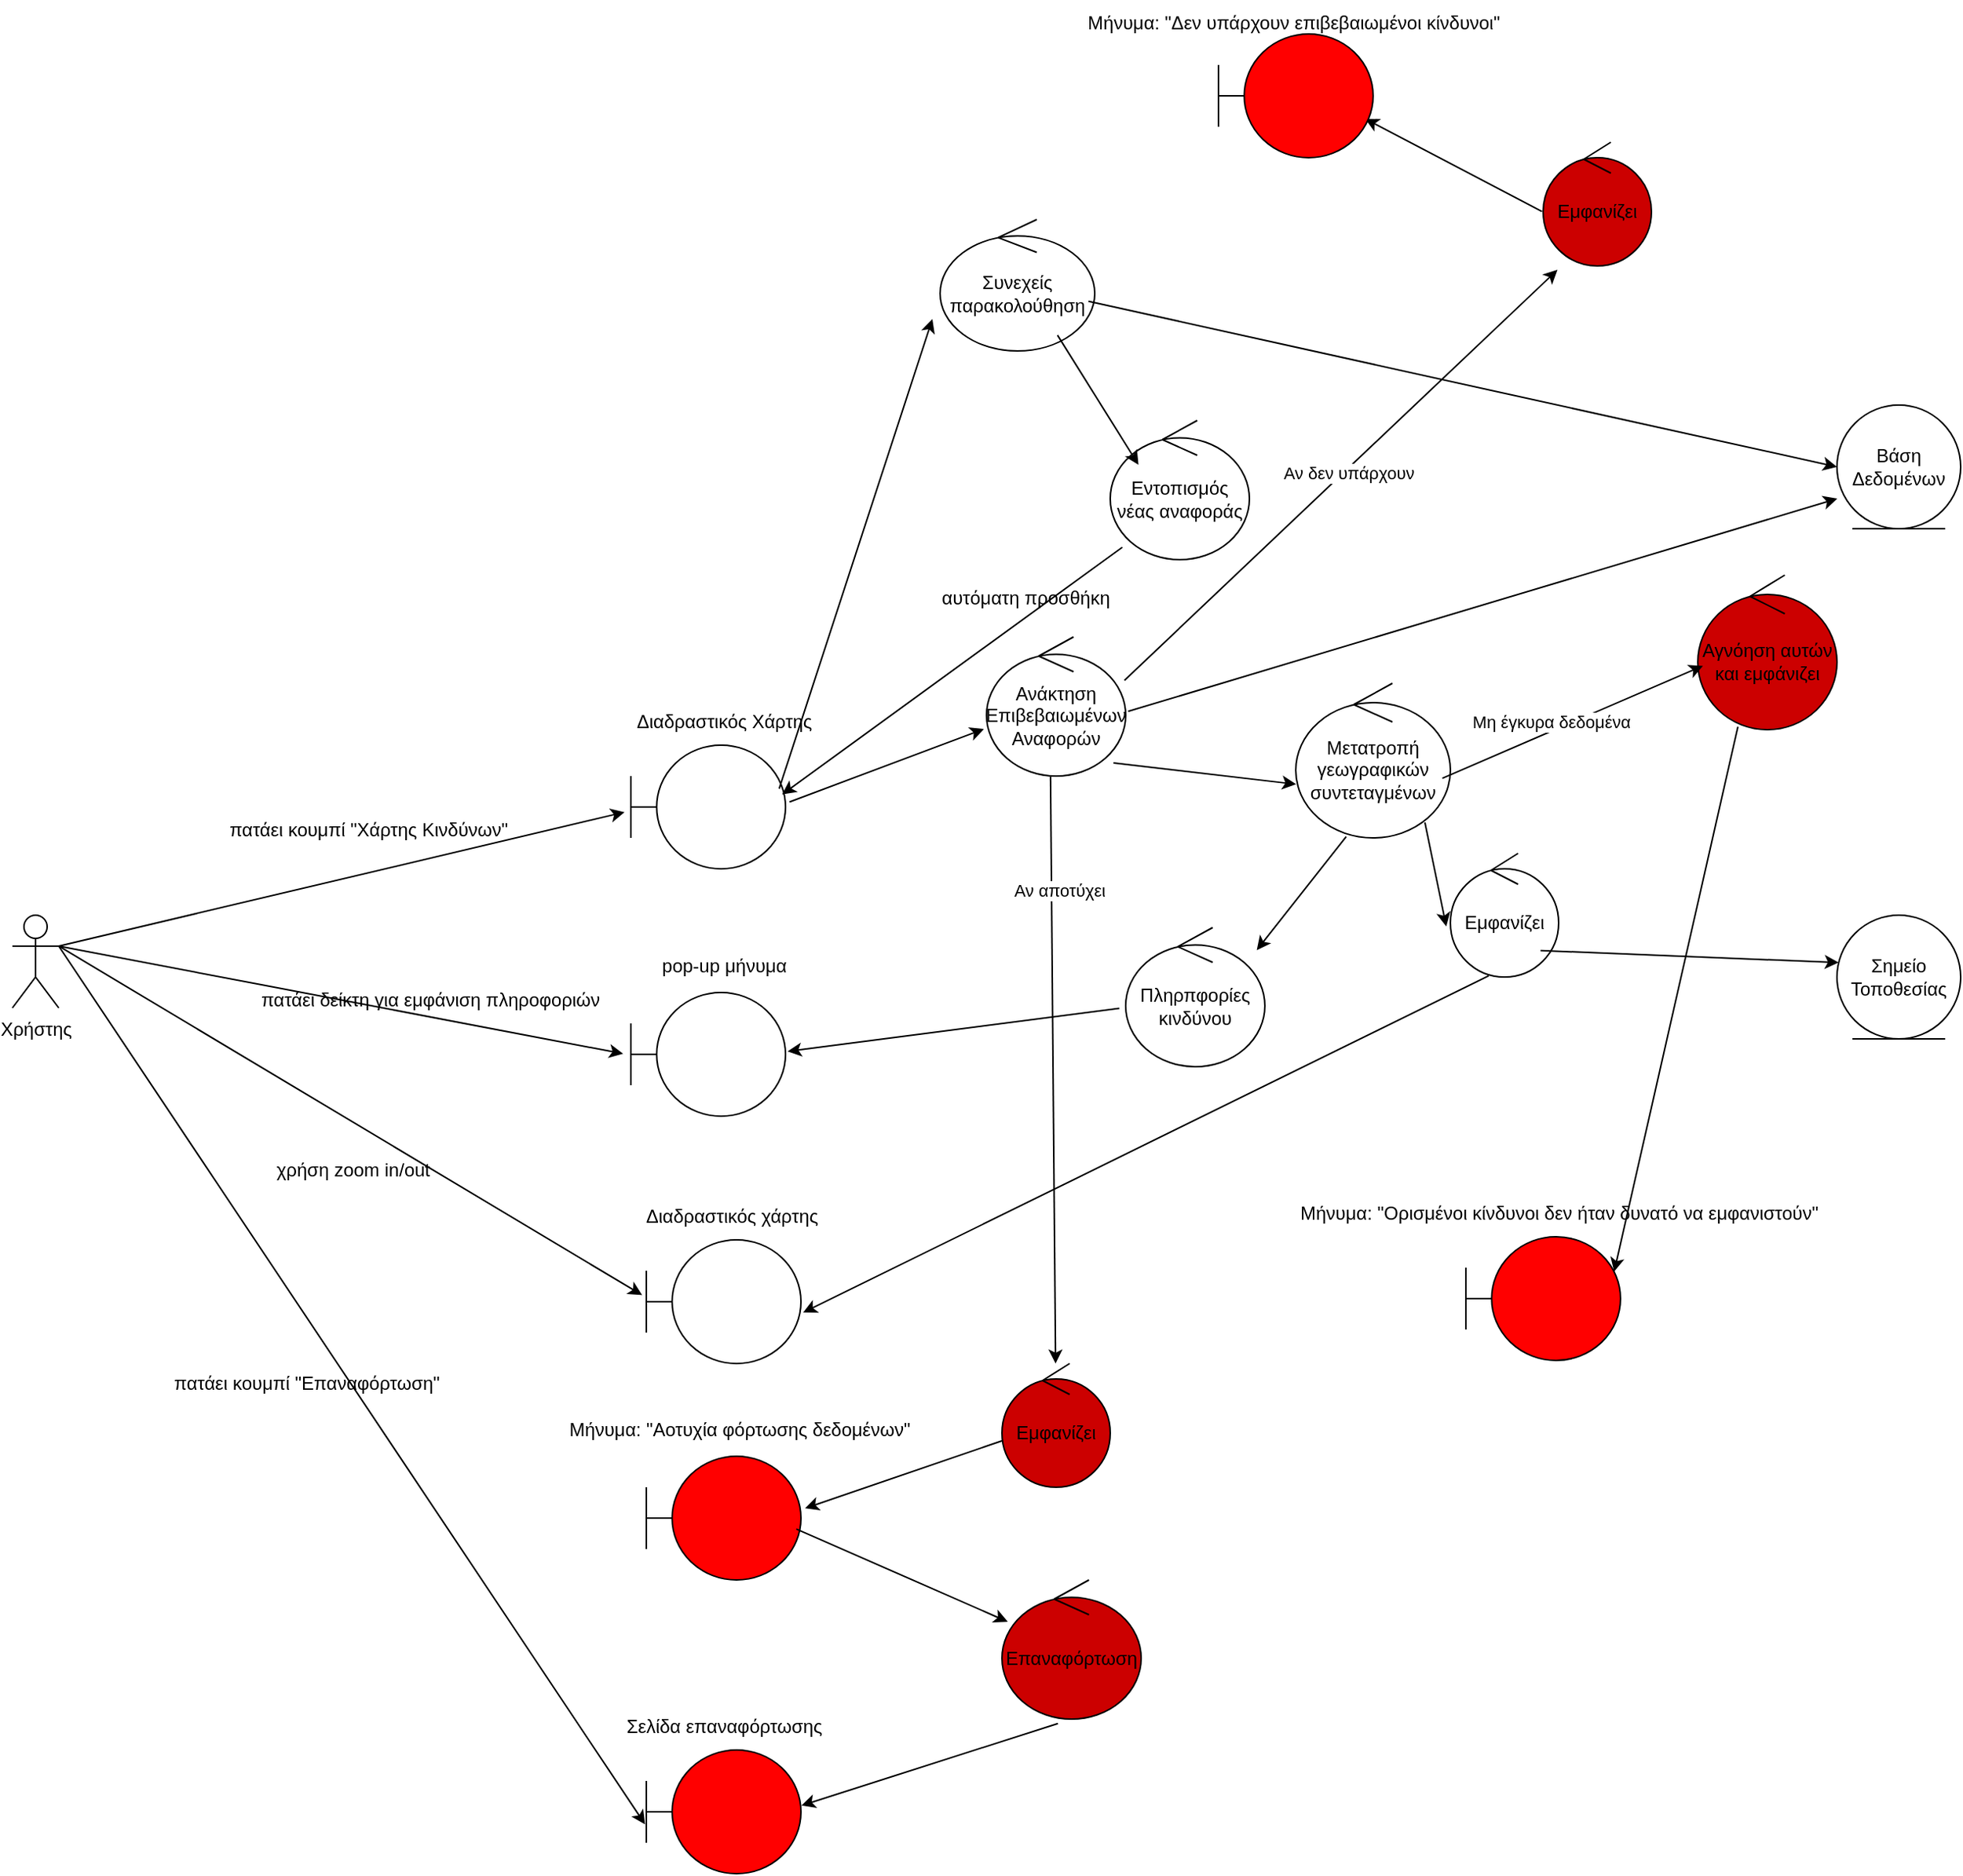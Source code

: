 <mxfile version="26.2.2">
  <diagram name="Page-1" id="DZ2-qbGsNJHbf15QW9-8">
    <mxGraphModel dx="1751" dy="1164" grid="1" gridSize="10" guides="1" tooltips="1" connect="1" arrows="1" fold="1" page="1" pageScale="1" pageWidth="850" pageHeight="1100" math="0" shadow="0">
      <root>
        <mxCell id="0" />
        <mxCell id="1" parent="0" />
        <mxCell id="DHLggBCVV95IMQuokOoR-1" value="Χρήστης" style="shape=umlActor;verticalLabelPosition=bottom;verticalAlign=top;html=1;" vertex="1" parent="1">
          <mxGeometry x="440" y="882" width="30" height="60" as="geometry" />
        </mxCell>
        <mxCell id="DHLggBCVV95IMQuokOoR-2" value="" style="shape=umlBoundary;whiteSpace=wrap;html=1;" vertex="1" parent="1">
          <mxGeometry x="840" y="772" width="100" height="80" as="geometry" />
        </mxCell>
        <mxCell id="DHLggBCVV95IMQuokOoR-3" value="πατάει κουμπί &quot;Χάρτης Κινδύνων&quot;" style="text;html=1;align=center;verticalAlign=middle;resizable=0;points=[];autosize=1;strokeColor=none;fillColor=none;" vertex="1" parent="1">
          <mxGeometry x="570" y="812" width="200" height="30" as="geometry" />
        </mxCell>
        <mxCell id="DHLggBCVV95IMQuokOoR-4" value="" style="shape=umlBoundary;whiteSpace=wrap;html=1;" vertex="1" parent="1">
          <mxGeometry x="840" y="932" width="100" height="80" as="geometry" />
        </mxCell>
        <mxCell id="DHLggBCVV95IMQuokOoR-5" value="Διαδραστικός Χάρτης" style="text;html=1;align=center;verticalAlign=middle;resizable=0;points=[];autosize=1;strokeColor=none;fillColor=none;" vertex="1" parent="1">
          <mxGeometry x="830" y="742" width="140" height="30" as="geometry" />
        </mxCell>
        <mxCell id="DHLggBCVV95IMQuokOoR-6" value="Βάση Δεδομένων" style="ellipse;shape=umlEntity;whiteSpace=wrap;html=1;" vertex="1" parent="1">
          <mxGeometry x="1620" y="552" width="80" height="80" as="geometry" />
        </mxCell>
        <mxCell id="DHLggBCVV95IMQuokOoR-7" value="Ανάκτηση Επιβεβαιωμένων Αναφορών" style="ellipse;shape=umlControl;whiteSpace=wrap;html=1;" vertex="1" parent="1">
          <mxGeometry x="1070" y="702" width="90" height="90" as="geometry" />
        </mxCell>
        <mxCell id="DHLggBCVV95IMQuokOoR-8" value="πατάει δείκτη για εμφάνιση πληροφοριών" style="text;html=1;align=center;verticalAlign=middle;resizable=0;points=[];autosize=1;strokeColor=none;fillColor=none;" vertex="1" parent="1">
          <mxGeometry x="590" y="922" width="240" height="30" as="geometry" />
        </mxCell>
        <mxCell id="DHLggBCVV95IMQuokOoR-9" value="χρήση zoom in/out" style="text;html=1;align=center;verticalAlign=middle;resizable=0;points=[];autosize=1;strokeColor=none;fillColor=none;" vertex="1" parent="1">
          <mxGeometry x="600" y="1032" width="120" height="30" as="geometry" />
        </mxCell>
        <mxCell id="DHLggBCVV95IMQuokOoR-10" value="Σημείο Τοποθεσίας" style="ellipse;shape=umlEntity;whiteSpace=wrap;html=1;" vertex="1" parent="1">
          <mxGeometry x="1620" y="882" width="80" height="80" as="geometry" />
        </mxCell>
        <mxCell id="DHLggBCVV95IMQuokOoR-11" value="" style="endArrow=classic;html=1;rounded=0;exitX=1.026;exitY=0.459;exitDx=0;exitDy=0;exitPerimeter=0;entryX=-0.019;entryY=0.662;entryDx=0;entryDy=0;entryPerimeter=0;" edge="1" parent="1" source="DHLggBCVV95IMQuokOoR-2" target="DHLggBCVV95IMQuokOoR-7">
          <mxGeometry width="50" height="50" relative="1" as="geometry">
            <mxPoint x="1010" y="862" as="sourcePoint" />
            <mxPoint x="1060" y="812" as="targetPoint" />
          </mxGeometry>
        </mxCell>
        <mxCell id="DHLggBCVV95IMQuokOoR-12" value="" style="endArrow=classic;html=1;rounded=0;exitX=1.018;exitY=0.535;exitDx=0;exitDy=0;exitPerimeter=0;entryX=0.002;entryY=0.757;entryDx=0;entryDy=0;entryPerimeter=0;" edge="1" parent="1" source="DHLggBCVV95IMQuokOoR-7" target="DHLggBCVV95IMQuokOoR-6">
          <mxGeometry width="50" height="50" relative="1" as="geometry">
            <mxPoint x="1010" y="862" as="sourcePoint" />
            <mxPoint x="1060" y="812" as="targetPoint" />
          </mxGeometry>
        </mxCell>
        <mxCell id="DHLggBCVV95IMQuokOoR-13" value="Μετατροπή γεωγραφικών συντεταγμένων" style="ellipse;shape=umlControl;whiteSpace=wrap;html=1;" vertex="1" parent="1">
          <mxGeometry x="1270" y="732" width="100" height="100" as="geometry" />
        </mxCell>
        <mxCell id="DHLggBCVV95IMQuokOoR-14" value="" style="endArrow=classic;html=1;rounded=0;exitX=0.912;exitY=0.905;exitDx=0;exitDy=0;exitPerimeter=0;entryX=0.002;entryY=0.653;entryDx=0;entryDy=0;entryPerimeter=0;" edge="1" parent="1" source="DHLggBCVV95IMQuokOoR-7" target="DHLggBCVV95IMQuokOoR-13">
          <mxGeometry width="50" height="50" relative="1" as="geometry">
            <mxPoint x="1010" y="862" as="sourcePoint" />
            <mxPoint x="1060" y="812" as="targetPoint" />
          </mxGeometry>
        </mxCell>
        <mxCell id="DHLggBCVV95IMQuokOoR-15" value="" style="endArrow=classic;html=1;rounded=0;exitX=0.835;exitY=0.9;exitDx=0;exitDy=0;exitPerimeter=0;entryX=-0.038;entryY=0.591;entryDx=0;entryDy=0;entryPerimeter=0;" edge="1" parent="1" source="DHLggBCVV95IMQuokOoR-13" target="DHLggBCVV95IMQuokOoR-16">
          <mxGeometry width="50" height="50" relative="1" as="geometry">
            <mxPoint x="1010" y="862" as="sourcePoint" />
            <mxPoint x="1340" y="962" as="targetPoint" />
          </mxGeometry>
        </mxCell>
        <mxCell id="DHLggBCVV95IMQuokOoR-16" value="Εμφανίζει" style="ellipse;shape=umlControl;whiteSpace=wrap;html=1;" vertex="1" parent="1">
          <mxGeometry x="1370" y="842" width="70" height="80" as="geometry" />
        </mxCell>
        <mxCell id="DHLggBCVV95IMQuokOoR-17" value="" style="endArrow=classic;html=1;rounded=0;exitX=0.833;exitY=0.786;exitDx=0;exitDy=0;exitPerimeter=0;entryX=0.014;entryY=0.383;entryDx=0;entryDy=0;entryPerimeter=0;" edge="1" parent="1" source="DHLggBCVV95IMQuokOoR-16" target="DHLggBCVV95IMQuokOoR-10">
          <mxGeometry width="50" height="50" relative="1" as="geometry">
            <mxPoint x="1120" y="862" as="sourcePoint" />
            <mxPoint x="1170" y="812" as="targetPoint" />
          </mxGeometry>
        </mxCell>
        <mxCell id="DHLggBCVV95IMQuokOoR-18" value="pop-up μήνυμα" style="text;html=1;align=center;verticalAlign=middle;resizable=0;points=[];autosize=1;strokeColor=none;fillColor=none;" vertex="1" parent="1">
          <mxGeometry x="850" y="900" width="100" height="30" as="geometry" />
        </mxCell>
        <mxCell id="DHLggBCVV95IMQuokOoR-19" value="Συνεχείς παρακολούθηση" style="ellipse;shape=umlControl;whiteSpace=wrap;html=1;" vertex="1" parent="1">
          <mxGeometry x="1040" y="432" width="100" height="85" as="geometry" />
        </mxCell>
        <mxCell id="DHLggBCVV95IMQuokOoR-20" value="" style="endArrow=classic;html=1;rounded=0;exitX=0.959;exitY=0.352;exitDx=0;exitDy=0;exitPerimeter=0;entryX=-0.05;entryY=0.757;entryDx=0;entryDy=0;entryPerimeter=0;" edge="1" parent="1" source="DHLggBCVV95IMQuokOoR-2" target="DHLggBCVV95IMQuokOoR-19">
          <mxGeometry width="50" height="50" relative="1" as="geometry">
            <mxPoint x="1030" y="862" as="sourcePoint" />
            <mxPoint x="1080" y="812" as="targetPoint" />
          </mxGeometry>
        </mxCell>
        <mxCell id="DHLggBCVV95IMQuokOoR-21" value="" style="endArrow=classic;html=1;rounded=0;exitX=0.959;exitY=0.622;exitDx=0;exitDy=0;exitPerimeter=0;entryX=0;entryY=0.5;entryDx=0;entryDy=0;" edge="1" parent="1" source="DHLggBCVV95IMQuokOoR-19" target="DHLggBCVV95IMQuokOoR-6">
          <mxGeometry width="50" height="50" relative="1" as="geometry">
            <mxPoint x="1030" y="862" as="sourcePoint" />
            <mxPoint x="1080" y="812" as="targetPoint" />
          </mxGeometry>
        </mxCell>
        <mxCell id="DHLggBCVV95IMQuokOoR-22" value="Εντοπισμός νέας αναφοράς" style="ellipse;shape=umlControl;whiteSpace=wrap;html=1;" vertex="1" parent="1">
          <mxGeometry x="1150" y="562" width="90" height="90" as="geometry" />
        </mxCell>
        <mxCell id="DHLggBCVV95IMQuokOoR-23" value="" style="endArrow=classic;html=1;rounded=0;exitX=0.759;exitY=0.88;exitDx=0;exitDy=0;exitPerimeter=0;entryX=0.203;entryY=0.318;entryDx=0;entryDy=0;entryPerimeter=0;" edge="1" parent="1" source="DHLggBCVV95IMQuokOoR-19" target="DHLggBCVV95IMQuokOoR-22">
          <mxGeometry width="50" height="50" relative="1" as="geometry">
            <mxPoint x="1030" y="862" as="sourcePoint" />
            <mxPoint x="1080" y="812" as="targetPoint" />
          </mxGeometry>
        </mxCell>
        <mxCell id="DHLggBCVV95IMQuokOoR-24" value="" style="endArrow=classic;html=1;rounded=0;exitX=0.087;exitY=0.911;exitDx=0;exitDy=0;exitPerimeter=0;entryX=0.978;entryY=0.399;entryDx=0;entryDy=0;entryPerimeter=0;" edge="1" parent="1" source="DHLggBCVV95IMQuokOoR-22" target="DHLggBCVV95IMQuokOoR-2">
          <mxGeometry width="50" height="50" relative="1" as="geometry">
            <mxPoint x="1030" y="862" as="sourcePoint" />
            <mxPoint x="1080" y="812" as="targetPoint" />
          </mxGeometry>
        </mxCell>
        <mxCell id="DHLggBCVV95IMQuokOoR-25" value="αυτόματη προσθήκη" style="text;html=1;align=center;verticalAlign=middle;resizable=0;points=[];autosize=1;strokeColor=none;fillColor=none;" vertex="1" parent="1">
          <mxGeometry x="1030" y="662" width="130" height="30" as="geometry" />
        </mxCell>
        <mxCell id="DHLggBCVV95IMQuokOoR-26" value="" style="endArrow=classic;html=1;rounded=0;exitX=1;exitY=0.333;exitDx=0;exitDy=0;exitPerimeter=0;entryX=-0.041;entryY=0.542;entryDx=0;entryDy=0;entryPerimeter=0;" edge="1" parent="1" source="DHLggBCVV95IMQuokOoR-1" target="DHLggBCVV95IMQuokOoR-2">
          <mxGeometry width="50" height="50" relative="1" as="geometry">
            <mxPoint x="880" y="862" as="sourcePoint" />
            <mxPoint x="930" y="812" as="targetPoint" />
          </mxGeometry>
        </mxCell>
        <mxCell id="DHLggBCVV95IMQuokOoR-27" value="" style="endArrow=classic;html=1;rounded=0;exitX=1;exitY=0.333;exitDx=0;exitDy=0;exitPerimeter=0;entryX=-0.05;entryY=0.495;entryDx=0;entryDy=0;entryPerimeter=0;" edge="1" parent="1" source="DHLggBCVV95IMQuokOoR-1" target="DHLggBCVV95IMQuokOoR-4">
          <mxGeometry width="50" height="50" relative="1" as="geometry">
            <mxPoint x="880" y="862" as="sourcePoint" />
            <mxPoint x="930" y="812" as="targetPoint" />
          </mxGeometry>
        </mxCell>
        <mxCell id="DHLggBCVV95IMQuokOoR-28" value="" style="shape=umlBoundary;whiteSpace=wrap;html=1;" vertex="1" parent="1">
          <mxGeometry x="850" y="1092" width="100" height="80" as="geometry" />
        </mxCell>
        <mxCell id="DHLggBCVV95IMQuokOoR-29" value="Διαδραστικός χάρτης" style="text;html=1;align=center;verticalAlign=middle;resizable=0;points=[];autosize=1;strokeColor=none;fillColor=none;" vertex="1" parent="1">
          <mxGeometry x="840" y="1062" width="130" height="30" as="geometry" />
        </mxCell>
        <mxCell id="DHLggBCVV95IMQuokOoR-30" value="" style="endArrow=classic;html=1;rounded=0;exitX=1;exitY=0.333;exitDx=0;exitDy=0;exitPerimeter=0;entryX=-0.027;entryY=0.447;entryDx=0;entryDy=0;entryPerimeter=0;" edge="1" parent="1" source="DHLggBCVV95IMQuokOoR-1" target="DHLggBCVV95IMQuokOoR-28">
          <mxGeometry width="50" height="50" relative="1" as="geometry">
            <mxPoint x="880" y="862" as="sourcePoint" />
            <mxPoint x="930" y="812" as="targetPoint" />
          </mxGeometry>
        </mxCell>
        <mxCell id="DHLggBCVV95IMQuokOoR-31" value="Πληρπφορίες κινδύνου" style="ellipse;shape=umlControl;whiteSpace=wrap;html=1;" vertex="1" parent="1">
          <mxGeometry x="1160" y="890" width="90" height="90" as="geometry" />
        </mxCell>
        <mxCell id="DHLggBCVV95IMQuokOoR-32" value="" style="endArrow=classic;html=1;rounded=0;exitX=0.326;exitY=0.992;exitDx=0;exitDy=0;exitPerimeter=0;entryX=0.942;entryY=0.162;entryDx=0;entryDy=0;entryPerimeter=0;" edge="1" parent="1" source="DHLggBCVV95IMQuokOoR-13" target="DHLggBCVV95IMQuokOoR-31">
          <mxGeometry width="50" height="50" relative="1" as="geometry">
            <mxPoint x="1050" y="822" as="sourcePoint" />
            <mxPoint x="1100" y="772" as="targetPoint" />
          </mxGeometry>
        </mxCell>
        <mxCell id="DHLggBCVV95IMQuokOoR-33" value="" style="endArrow=classic;html=1;rounded=0;exitX=-0.046;exitY=0.581;exitDx=0;exitDy=0;exitPerimeter=0;entryX=1.014;entryY=0.476;entryDx=0;entryDy=0;entryPerimeter=0;" edge="1" parent="1" source="DHLggBCVV95IMQuokOoR-31" target="DHLggBCVV95IMQuokOoR-4">
          <mxGeometry width="50" height="50" relative="1" as="geometry">
            <mxPoint x="1050" y="822" as="sourcePoint" />
            <mxPoint x="1100" y="772" as="targetPoint" />
          </mxGeometry>
        </mxCell>
        <mxCell id="DHLggBCVV95IMQuokOoR-34" value="" style="endArrow=classic;html=1;rounded=0;exitX=0.354;exitY=0.99;exitDx=0;exitDy=0;exitPerimeter=0;entryX=1.014;entryY=0.588;entryDx=0;entryDy=0;entryPerimeter=0;" edge="1" parent="1" source="DHLggBCVV95IMQuokOoR-16" target="DHLggBCVV95IMQuokOoR-28">
          <mxGeometry width="50" height="50" relative="1" as="geometry">
            <mxPoint x="1050" y="822" as="sourcePoint" />
            <mxPoint x="1100" y="772" as="targetPoint" />
          </mxGeometry>
        </mxCell>
        <mxCell id="DHLggBCVV95IMQuokOoR-35" value="" style="endArrow=classic;html=1;rounded=0;exitX=0.46;exitY=1.004;exitDx=0;exitDy=0;exitPerimeter=0;" edge="1" parent="1" source="DHLggBCVV95IMQuokOoR-7" target="DHLggBCVV95IMQuokOoR-37">
          <mxGeometry width="50" height="50" relative="1" as="geometry">
            <mxPoint x="1040" y="892" as="sourcePoint" />
            <mxPoint x="1110" y="1142" as="targetPoint" />
          </mxGeometry>
        </mxCell>
        <mxCell id="DHLggBCVV95IMQuokOoR-36" value="Αν αποτύχει" style="edgeLabel;html=1;align=center;verticalAlign=middle;resizable=0;points=[];" vertex="1" connectable="0" parent="DHLggBCVV95IMQuokOoR-35">
          <mxGeometry x="-0.608" y="5" relative="1" as="geometry">
            <mxPoint y="-1" as="offset" />
          </mxGeometry>
        </mxCell>
        <mxCell id="DHLggBCVV95IMQuokOoR-37" value="Εμφανίζει" style="ellipse;shape=umlControl;whiteSpace=wrap;html=1;fillColor=#CC0000;" vertex="1" parent="1">
          <mxGeometry x="1080" y="1172" width="70" height="80" as="geometry" />
        </mxCell>
        <mxCell id="DHLggBCVV95IMQuokOoR-38" value="" style="shape=umlBoundary;whiteSpace=wrap;html=1;fillColor=#FF0000;" vertex="1" parent="1">
          <mxGeometry x="850" y="1232" width="100" height="80" as="geometry" />
        </mxCell>
        <mxCell id="DHLggBCVV95IMQuokOoR-39" value="" style="endArrow=classic;html=1;rounded=0;exitX=0;exitY=0.625;exitDx=0;exitDy=0;exitPerimeter=0;entryX=1.026;entryY=0.421;entryDx=0;entryDy=0;entryPerimeter=0;" edge="1" parent="1" source="DHLggBCVV95IMQuokOoR-37" target="DHLggBCVV95IMQuokOoR-38">
          <mxGeometry width="50" height="50" relative="1" as="geometry">
            <mxPoint x="1050" y="1162" as="sourcePoint" />
            <mxPoint x="1100" y="1112" as="targetPoint" />
          </mxGeometry>
        </mxCell>
        <mxCell id="DHLggBCVV95IMQuokOoR-40" value="Μήνυμα: &quot;Αοτυχία φόρτωσης δεδομένων&quot;" style="text;html=1;align=center;verticalAlign=middle;resizable=0;points=[];autosize=1;strokeColor=none;fillColor=none;" vertex="1" parent="1">
          <mxGeometry x="790" y="1200" width="240" height="30" as="geometry" />
        </mxCell>
        <mxCell id="DHLggBCVV95IMQuokOoR-41" value="" style="endArrow=classic;html=1;rounded=0;exitX=0.97;exitY=0.588;exitDx=0;exitDy=0;exitPerimeter=0;" edge="1" parent="1" source="DHLggBCVV95IMQuokOoR-38" target="DHLggBCVV95IMQuokOoR-42">
          <mxGeometry width="50" height="50" relative="1" as="geometry">
            <mxPoint x="1050" y="1162" as="sourcePoint" />
            <mxPoint x="1090" y="1362" as="targetPoint" />
          </mxGeometry>
        </mxCell>
        <mxCell id="DHLggBCVV95IMQuokOoR-42" value="Επαναφόρτωση" style="ellipse;shape=umlControl;whiteSpace=wrap;html=1;fillColor=#CC0000;" vertex="1" parent="1">
          <mxGeometry x="1080" y="1312" width="90" height="90" as="geometry" />
        </mxCell>
        <mxCell id="DHLggBCVV95IMQuokOoR-43" value="" style="shape=umlBoundary;whiteSpace=wrap;html=1;fillColor=#FF0000;" vertex="1" parent="1">
          <mxGeometry x="850" y="1422" width="100" height="80" as="geometry" />
        </mxCell>
        <mxCell id="DHLggBCVV95IMQuokOoR-44" value="" style="endArrow=classic;html=1;rounded=0;exitX=0.402;exitY=1.032;exitDx=0;exitDy=0;exitPerimeter=0;entryX=1.003;entryY=0.449;entryDx=0;entryDy=0;entryPerimeter=0;" edge="1" parent="1" source="DHLggBCVV95IMQuokOoR-42" target="DHLggBCVV95IMQuokOoR-43">
          <mxGeometry width="50" height="50" relative="1" as="geometry">
            <mxPoint x="1050" y="1322" as="sourcePoint" />
            <mxPoint x="1100" y="1272" as="targetPoint" />
          </mxGeometry>
        </mxCell>
        <mxCell id="DHLggBCVV95IMQuokOoR-45" value="" style="endArrow=classic;html=1;rounded=0;exitX=1;exitY=0.333;exitDx=0;exitDy=0;exitPerimeter=0;entryX=-0.008;entryY=0.601;entryDx=0;entryDy=0;entryPerimeter=0;" edge="1" parent="1" source="DHLggBCVV95IMQuokOoR-1" target="DHLggBCVV95IMQuokOoR-43">
          <mxGeometry width="50" height="50" relative="1" as="geometry">
            <mxPoint x="1050" y="1322" as="sourcePoint" />
            <mxPoint x="1100" y="1272" as="targetPoint" />
          </mxGeometry>
        </mxCell>
        <mxCell id="DHLggBCVV95IMQuokOoR-46" value="πατάει κουμπί &quot;Επαναφόρτωση&quot;" style="text;html=1;align=center;verticalAlign=middle;resizable=0;points=[];autosize=1;strokeColor=none;fillColor=none;" vertex="1" parent="1">
          <mxGeometry x="530" y="1170" width="200" height="30" as="geometry" />
        </mxCell>
        <mxCell id="DHLggBCVV95IMQuokOoR-47" value="Σελίδα επαναφόρτωσης" style="text;html=1;align=center;verticalAlign=middle;resizable=0;points=[];autosize=1;strokeColor=none;fillColor=none;" vertex="1" parent="1">
          <mxGeometry x="825" y="1392" width="150" height="30" as="geometry" />
        </mxCell>
        <mxCell id="DHLggBCVV95IMQuokOoR-48" value="" style="endArrow=classic;html=1;rounded=0;exitX=0.991;exitY=0.312;exitDx=0;exitDy=0;exitPerimeter=0;entryX=0.132;entryY=1.032;entryDx=0;entryDy=0;entryPerimeter=0;" edge="1" parent="1" source="DHLggBCVV95IMQuokOoR-7" target="DHLggBCVV95IMQuokOoR-50">
          <mxGeometry width="50" height="50" relative="1" as="geometry">
            <mxPoint x="1050" y="822" as="sourcePoint" />
            <mxPoint x="1440" y="452" as="targetPoint" />
          </mxGeometry>
        </mxCell>
        <mxCell id="DHLggBCVV95IMQuokOoR-49" value="Αν δεν υπάρχουν" style="edgeLabel;html=1;align=center;verticalAlign=middle;resizable=0;points=[];" vertex="1" connectable="0" parent="DHLggBCVV95IMQuokOoR-48">
          <mxGeometry x="0.025" y="-1" relative="1" as="geometry">
            <mxPoint y="1" as="offset" />
          </mxGeometry>
        </mxCell>
        <mxCell id="DHLggBCVV95IMQuokOoR-50" value="Εμφανίζει" style="ellipse;shape=umlControl;whiteSpace=wrap;html=1;fillColor=#CC0000;" vertex="1" parent="1">
          <mxGeometry x="1430" y="382" width="70" height="80" as="geometry" />
        </mxCell>
        <mxCell id="DHLggBCVV95IMQuokOoR-51" value="" style="endArrow=classic;html=1;rounded=0;exitX=-0.011;exitY=0.56;exitDx=0;exitDy=0;exitPerimeter=0;entryX=0.948;entryY=0.685;entryDx=0;entryDy=0;entryPerimeter=0;" edge="1" parent="1" source="DHLggBCVV95IMQuokOoR-50" target="DHLggBCVV95IMQuokOoR-52">
          <mxGeometry width="50" height="50" relative="1" as="geometry">
            <mxPoint x="1050" y="662" as="sourcePoint" />
            <mxPoint x="1330" y="390.361" as="targetPoint" />
          </mxGeometry>
        </mxCell>
        <mxCell id="DHLggBCVV95IMQuokOoR-52" value="" style="shape=umlBoundary;whiteSpace=wrap;html=1;fillColor=#FF0000;" vertex="1" parent="1">
          <mxGeometry x="1220" y="312" width="100" height="80" as="geometry" />
        </mxCell>
        <mxCell id="DHLggBCVV95IMQuokOoR-53" value="Μήνυμα: &quot;Δεν υπάρχουν επιβεβαιωμένοι κίνδυνοι&quot;&amp;nbsp;" style="text;html=1;align=center;verticalAlign=middle;resizable=0;points=[];autosize=1;strokeColor=none;fillColor=none;" vertex="1" parent="1">
          <mxGeometry x="1125" y="290" width="290" height="30" as="geometry" />
        </mxCell>
        <mxCell id="DHLggBCVV95IMQuokOoR-54" value="Αγνόηση αυτών και εμφάνιζει" style="ellipse;shape=umlControl;whiteSpace=wrap;html=1;fillColor=#CC0000;" vertex="1" parent="1">
          <mxGeometry x="1530" y="662" width="90" height="100" as="geometry" />
        </mxCell>
        <mxCell id="DHLggBCVV95IMQuokOoR-55" value="" style="endArrow=classic;html=1;rounded=0;exitX=0.948;exitY=0.614;exitDx=0;exitDy=0;exitPerimeter=0;entryX=0.037;entryY=0.587;entryDx=0;entryDy=0;entryPerimeter=0;" edge="1" parent="1" source="DHLggBCVV95IMQuokOoR-13" target="DHLggBCVV95IMQuokOoR-54">
          <mxGeometry width="50" height="50" relative="1" as="geometry">
            <mxPoint x="1000" y="922" as="sourcePoint" />
            <mxPoint x="1050" y="872" as="targetPoint" />
          </mxGeometry>
        </mxCell>
        <mxCell id="DHLggBCVV95IMQuokOoR-56" value="Μη έγκυρα δεδομένα" style="edgeLabel;html=1;align=center;verticalAlign=middle;resizable=0;points=[];" vertex="1" connectable="0" parent="DHLggBCVV95IMQuokOoR-55">
          <mxGeometry x="-0.147" y="6" relative="1" as="geometry">
            <mxPoint as="offset" />
          </mxGeometry>
        </mxCell>
        <mxCell id="DHLggBCVV95IMQuokOoR-57" value="" style="shape=umlBoundary;whiteSpace=wrap;html=1;fillColor=#FF0000;" vertex="1" parent="1">
          <mxGeometry x="1380" y="1090" width="100" height="80" as="geometry" />
        </mxCell>
        <mxCell id="DHLggBCVV95IMQuokOoR-58" value="" style="endArrow=classic;html=1;rounded=0;exitX=0.288;exitY=0.981;exitDx=0;exitDy=0;exitPerimeter=0;entryX=0.959;entryY=0.282;entryDx=0;entryDy=0;entryPerimeter=0;" edge="1" parent="1" source="DHLggBCVV95IMQuokOoR-54" target="DHLggBCVV95IMQuokOoR-57">
          <mxGeometry width="50" height="50" relative="1" as="geometry">
            <mxPoint x="1300" y="932" as="sourcePoint" />
            <mxPoint x="1350" y="882" as="targetPoint" />
          </mxGeometry>
        </mxCell>
        <mxCell id="DHLggBCVV95IMQuokOoR-59" value="Μήνυμα: &quot;Ορισμένοι κίνδυνοι δεν ήταν δυνατό να εμφανιστούν&quot;" style="text;html=1;align=center;verticalAlign=middle;resizable=0;points=[];autosize=1;strokeColor=none;fillColor=none;" vertex="1" parent="1">
          <mxGeometry x="1260" y="1060" width="360" height="30" as="geometry" />
        </mxCell>
      </root>
    </mxGraphModel>
  </diagram>
</mxfile>
